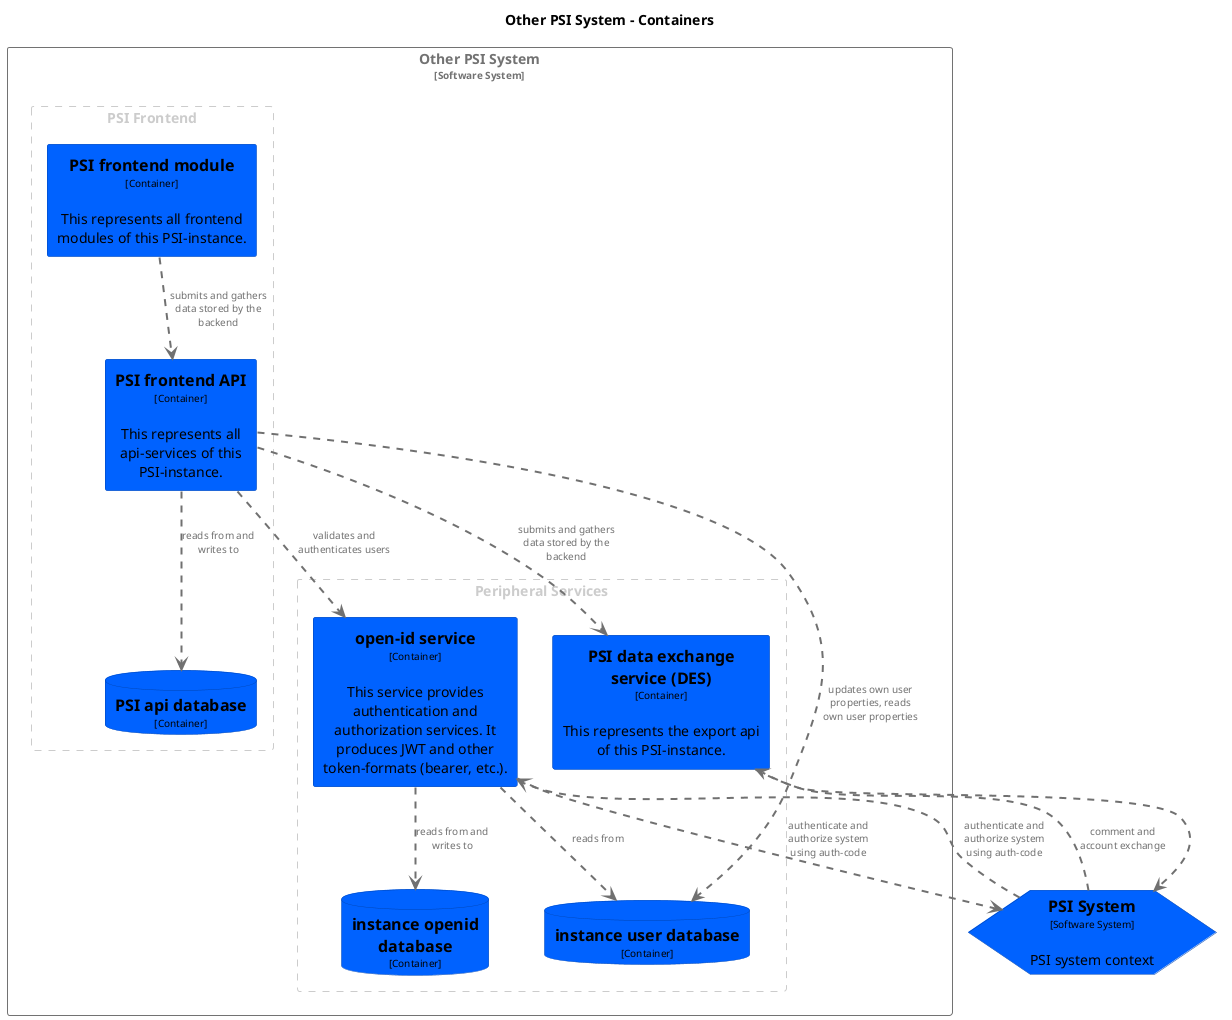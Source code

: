 @startuml
set separator none
title Other PSI System - Containers

top to bottom direction

skinparam {
  arrowFontSize 10
  defaultTextAlignment center
  wrapWidth 200
  maxMessageSize 100
}

hide stereotype

skinparam hexagon<<PSISystem>> {
  BackgroundColor #0062ff
  FontColor #000000
  BorderColor #0044b2
  shadowing false
}
skinparam database<<OtherPSISystem.PSIapidatabase>> {
  BackgroundColor #0062ff
  FontColor #000000
  BorderColor #0044b2
  shadowing false
}
skinparam rectangle<<OtherPSISystem.PSIdataexchangeserviceDES>> {
  BackgroundColor #0062ff
  FontColor #000000
  BorderColor #0044b2
  shadowing false
}
skinparam rectangle<<OtherPSISystem.PSIfrontendAPI>> {
  BackgroundColor #0062ff
  FontColor #000000
  BorderColor #0044b2
  shadowing false
}
skinparam rectangle<<OtherPSISystem.PSIfrontendmodule>> {
  BackgroundColor #0062ff
  FontColor #000000
  BorderColor #0044b2
  shadowing false
}
skinparam database<<OtherPSISystem.instanceopeniddatabase>> {
  BackgroundColor #0062ff
  FontColor #000000
  BorderColor #0044b2
  shadowing false
}
skinparam database<<OtherPSISystem.instanceuserdatabase>> {
  BackgroundColor #0062ff
  FontColor #000000
  BorderColor #0044b2
  shadowing false
}
skinparam rectangle<<OtherPSISystem.openidservice>> {
  BackgroundColor #0062ff
  FontColor #000000
  BorderColor #0044b2
  shadowing false
}
skinparam rectangle<<OtherPSISystem>> {
  BorderColor #727272
  FontColor #727272
  shadowing false
}

hexagon "==PSI System\n<size:10>[Software System]</size>\n\nPSI system context" <<PSISystem>> as PSISystem

rectangle "Other PSI System\n<size:10>[Software System]</size>" <<OtherPSISystem>> {
  rectangle "PSI Frontend" <<group1>> {
    skinparam RectangleBorderColor<<group1>> #cccccc
    skinparam RectangleFontColor<<group1>> #cccccc
    skinparam RectangleBorderStyle<<group1>> dashed

    rectangle "==PSI frontend module\n<size:10>[Container]</size>\n\nThis represents all frontend modules of this PSI-instance." <<OtherPSISystem.PSIfrontendmodule>> as OtherPSISystem.PSIfrontendmodule
    rectangle "==PSI frontend API\n<size:10>[Container]</size>\n\nThis represents all api-services of this PSI-instance." <<OtherPSISystem.PSIfrontendAPI>> as OtherPSISystem.PSIfrontendAPI
    database "==PSI api database\n<size:10>[Container]</size>" <<OtherPSISystem.PSIapidatabase>> as OtherPSISystem.PSIapidatabase
  }

  rectangle "Peripheral Services" <<group2>> {
    skinparam RectangleBorderColor<<group2>> #cccccc
    skinparam RectangleFontColor<<group2>> #cccccc
    skinparam RectangleBorderStyle<<group2>> dashed

    rectangle "==PSI data exchange service (DES)\n<size:10>[Container]</size>\n\nThis represents the export api of this PSI-instance." <<OtherPSISystem.PSIdataexchangeserviceDES>> as OtherPSISystem.PSIdataexchangeserviceDES
    rectangle "==open-id service\n<size:10>[Container]</size>\n\nThis service provides authentication and authorization services. It produces JWT and other token-formats (bearer, etc.)." <<OtherPSISystem.openidservice>> as OtherPSISystem.openidservice
    database "==instance user database\n<size:10>[Container]</size>" <<OtherPSISystem.instanceuserdatabase>> as OtherPSISystem.instanceuserdatabase
    database "==instance openid database\n<size:10>[Container]</size>" <<OtherPSISystem.instanceopeniddatabase>> as OtherPSISystem.instanceopeniddatabase
  }

}

OtherPSISystem.PSIfrontendmodule .[#707070,thickness=2].> OtherPSISystem.PSIfrontendAPI : "<color:#707070>submits and gathers data stored by the backend"
OtherPSISystem.PSIfrontendAPI .[#707070,thickness=2].> OtherPSISystem.PSIapidatabase : "<color:#707070>reads from and writes to"
OtherPSISystem.PSIfrontendAPI .[#707070,thickness=2].> OtherPSISystem.PSIdataexchangeserviceDES : "<color:#707070>submits and gathers data stored by the backend"
OtherPSISystem.PSIfrontendAPI .[#707070,thickness=2].> OtherPSISystem.openidservice : "<color:#707070>validates and authenticates users"
OtherPSISystem.PSIfrontendAPI .[#707070,thickness=2].> OtherPSISystem.instanceuserdatabase : "<color:#707070>updates own user properties, reads own user properties"
OtherPSISystem.openidservice .[#707070,thickness=2].> OtherPSISystem.instanceuserdatabase : "<color:#707070>reads from"
OtherPSISystem.openidservice .[#707070,thickness=2].> OtherPSISystem.instanceopeniddatabase : "<color:#707070>reads from and writes to"
OtherPSISystem.PSIdataexchangeserviceDES .[#707070,thickness=2].> PSISystem : "<color:#707070>"
PSISystem .[#707070,thickness=2].> OtherPSISystem.PSIdataexchangeserviceDES : "<color:#707070>comment and account exchange"
PSISystem .[#707070,thickness=2].> OtherPSISystem.openidservice : "<color:#707070>authenticate and authorize system using auth-code"
OtherPSISystem.openidservice .[#707070,thickness=2].> PSISystem : "<color:#707070>authenticate and authorize system using auth-code"
@enduml